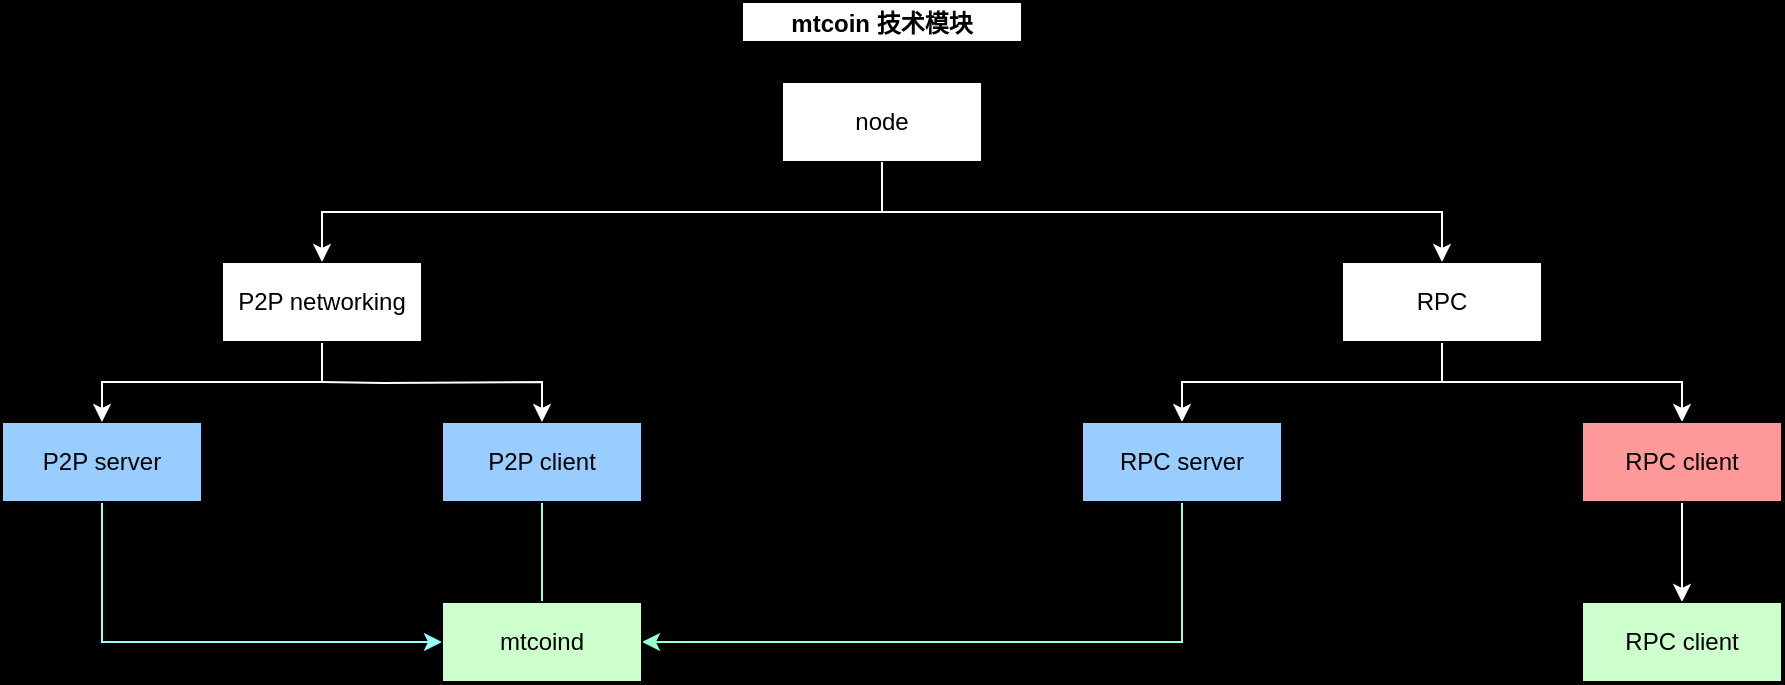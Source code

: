 <mxfile version="14.9.2" type="github">
  <diagram id="1Ppm9sx4loLerztt_Vfm" name="Page-1">
    <mxGraphModel dx="1422" dy="706" grid="1" gridSize="10" guides="1" tooltips="1" connect="1" arrows="1" fold="1" page="1" pageScale="1" pageWidth="1600" pageHeight="900" background="#000000" math="0" shadow="0">
      <root>
        <mxCell id="0" />
        <mxCell id="1" parent="0" />
        <mxCell id="D9z1-AusuTzaDbL9JcBW-3" value="mtcoin 技术模块" style="swimlane;startSize=20;horizontal=1;childLayout=treeLayout;horizontalTree=0;resizable=0;containerType=tree;" vertex="1" parent="1">
          <mxGeometry x="650" y="80" width="140" height="190" as="geometry" />
        </mxCell>
        <mxCell id="D9z1-AusuTzaDbL9JcBW-4" value="node" style="whiteSpace=wrap;html=1;" vertex="1" parent="D9z1-AusuTzaDbL9JcBW-3">
          <mxGeometry x="20" y="40" width="100" height="40" as="geometry" />
        </mxCell>
        <mxCell id="D9z1-AusuTzaDbL9JcBW-18" style="edgeStyle=orthogonalEdgeStyle;rounded=0;orthogonalLoop=1;jettySize=auto;html=1;exitX=0.5;exitY=1;exitDx=0;exitDy=0;strokeColor=#99FFFF;entryX=0;entryY=0.5;entryDx=0;entryDy=0;" edge="1" parent="1" source="D9z1-AusuTzaDbL9JcBW-9" target="D9z1-AusuTzaDbL9JcBW-17">
          <mxGeometry relative="1" as="geometry" />
        </mxCell>
        <mxCell id="D9z1-AusuTzaDbL9JcBW-9" value="P2P server" style="whiteSpace=wrap;html=1;fillColor=#99CCFF;" vertex="1" parent="1">
          <mxGeometry x="280" y="290" width="100" height="40" as="geometry" />
        </mxCell>
        <mxCell id="D9z1-AusuTzaDbL9JcBW-10" style="edgeStyle=orthogonalEdgeStyle;rounded=0;orthogonalLoop=1;jettySize=auto;html=1;exitX=0.5;exitY=1;exitDx=0;exitDy=0;strokeColor=#FFFFFF;" edge="1" parent="1" source="D9z1-AusuTzaDbL9JcBW-5" target="D9z1-AusuTzaDbL9JcBW-9">
          <mxGeometry relative="1" as="geometry" />
        </mxCell>
        <mxCell id="D9z1-AusuTzaDbL9JcBW-19" style="edgeStyle=orthogonalEdgeStyle;rounded=0;orthogonalLoop=1;jettySize=auto;html=1;exitX=0.5;exitY=1;exitDx=0;exitDy=0;strokeColor=#99FFCC;" edge="1" parent="1" source="D9z1-AusuTzaDbL9JcBW-11">
          <mxGeometry relative="1" as="geometry">
            <mxPoint x="550" y="410" as="targetPoint" />
          </mxGeometry>
        </mxCell>
        <mxCell id="D9z1-AusuTzaDbL9JcBW-11" value="P2P client" style="whiteSpace=wrap;html=1;fillColor=#99CCFF;" vertex="1" parent="1">
          <mxGeometry x="500" y="290" width="100" height="40" as="geometry" />
        </mxCell>
        <mxCell id="D9z1-AusuTzaDbL9JcBW-12" style="edgeStyle=orthogonalEdgeStyle;rounded=0;orthogonalLoop=1;jettySize=auto;html=1;entryX=0.5;entryY=0;entryDx=0;entryDy=0;strokeColor=#FFFFFF;" edge="1" parent="1" target="D9z1-AusuTzaDbL9JcBW-11">
          <mxGeometry relative="1" as="geometry">
            <mxPoint x="440" y="270" as="sourcePoint" />
          </mxGeometry>
        </mxCell>
        <mxCell id="D9z1-AusuTzaDbL9JcBW-5" value="P2P networking" style="whiteSpace=wrap;html=1;" vertex="1" parent="1">
          <mxGeometry x="390" y="210" width="100" height="40" as="geometry" />
        </mxCell>
        <mxCell id="D9z1-AusuTzaDbL9JcBW-6" value="" style="edgeStyle=elbowEdgeStyle;elbow=vertical;html=1;rounded=0;strokeColor=#FFFFFF;" edge="1" parent="1" source="D9z1-AusuTzaDbL9JcBW-4" target="D9z1-AusuTzaDbL9JcBW-5">
          <mxGeometry relative="1" as="geometry" />
        </mxCell>
        <mxCell id="D9z1-AusuTzaDbL9JcBW-14" style="edgeStyle=orthogonalEdgeStyle;rounded=0;orthogonalLoop=1;jettySize=auto;html=1;exitX=0.5;exitY=1;exitDx=0;exitDy=0;entryX=0.5;entryY=0;entryDx=0;entryDy=0;strokeColor=#FFFFFF;" edge="1" parent="1" source="D9z1-AusuTzaDbL9JcBW-7" target="D9z1-AusuTzaDbL9JcBW-13">
          <mxGeometry relative="1" as="geometry" />
        </mxCell>
        <mxCell id="D9z1-AusuTzaDbL9JcBW-16" style="edgeStyle=orthogonalEdgeStyle;rounded=0;orthogonalLoop=1;jettySize=auto;html=1;exitX=0.5;exitY=1;exitDx=0;exitDy=0;entryX=0.5;entryY=0;entryDx=0;entryDy=0;strokeColor=#FFFFFF;" edge="1" parent="1" source="D9z1-AusuTzaDbL9JcBW-7" target="D9z1-AusuTzaDbL9JcBW-15">
          <mxGeometry relative="1" as="geometry" />
        </mxCell>
        <mxCell id="D9z1-AusuTzaDbL9JcBW-7" value="RPC" style="whiteSpace=wrap;html=1;" vertex="1" parent="1">
          <mxGeometry x="950" y="210" width="100" height="40" as="geometry" />
        </mxCell>
        <mxCell id="D9z1-AusuTzaDbL9JcBW-8" value="" style="edgeStyle=elbowEdgeStyle;elbow=vertical;html=1;rounded=0;strokeColor=#FFFFFF;" edge="1" parent="1" source="D9z1-AusuTzaDbL9JcBW-4" target="D9z1-AusuTzaDbL9JcBW-7">
          <mxGeometry relative="1" as="geometry" />
        </mxCell>
        <mxCell id="D9z1-AusuTzaDbL9JcBW-20" style="edgeStyle=orthogonalEdgeStyle;rounded=0;orthogonalLoop=1;jettySize=auto;html=1;exitX=0.5;exitY=1;exitDx=0;exitDy=0;strokeColor=#99FFCC;entryX=1;entryY=0.5;entryDx=0;entryDy=0;" edge="1" parent="1" source="D9z1-AusuTzaDbL9JcBW-13" target="D9z1-AusuTzaDbL9JcBW-17">
          <mxGeometry relative="1" as="geometry">
            <mxPoint x="550" y="410" as="targetPoint" />
          </mxGeometry>
        </mxCell>
        <mxCell id="D9z1-AusuTzaDbL9JcBW-13" value="RPC server" style="whiteSpace=wrap;html=1;fillColor=#99CCFF;" vertex="1" parent="1">
          <mxGeometry x="820" y="290" width="100" height="40" as="geometry" />
        </mxCell>
        <mxCell id="D9z1-AusuTzaDbL9JcBW-22" style="edgeStyle=orthogonalEdgeStyle;rounded=0;orthogonalLoop=1;jettySize=auto;html=1;exitX=0.5;exitY=1;exitDx=0;exitDy=0;entryX=0.5;entryY=0;entryDx=0;entryDy=0;strokeColor=#FFFFFF;" edge="1" parent="1" source="D9z1-AusuTzaDbL9JcBW-15" target="D9z1-AusuTzaDbL9JcBW-21">
          <mxGeometry relative="1" as="geometry" />
        </mxCell>
        <mxCell id="D9z1-AusuTzaDbL9JcBW-15" value="RPC client" style="whiteSpace=wrap;html=1;fillColor=#FF9999;" vertex="1" parent="1">
          <mxGeometry x="1070" y="290" width="100" height="40" as="geometry" />
        </mxCell>
        <mxCell id="D9z1-AusuTzaDbL9JcBW-17" value="mtcoind" style="whiteSpace=wrap;html=1;fillColor=#CCFFCC;" vertex="1" parent="1">
          <mxGeometry x="500" y="380" width="100" height="40" as="geometry" />
        </mxCell>
        <mxCell id="D9z1-AusuTzaDbL9JcBW-21" value="RPC client" style="whiteSpace=wrap;html=1;fillColor=#CCFFCC;" vertex="1" parent="1">
          <mxGeometry x="1070" y="380" width="100" height="40" as="geometry" />
        </mxCell>
      </root>
    </mxGraphModel>
  </diagram>
</mxfile>
